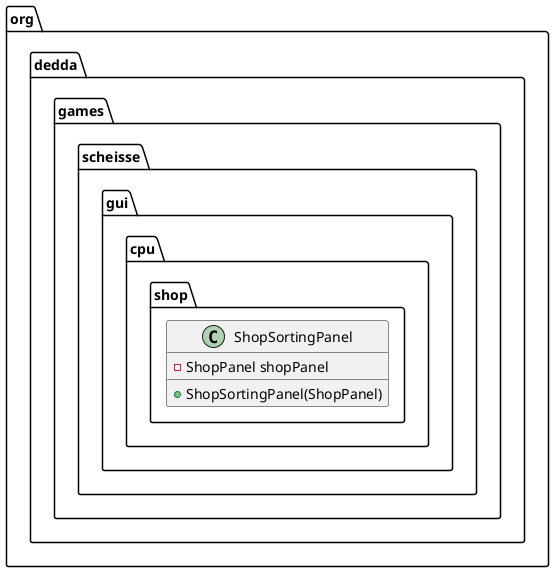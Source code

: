 @startuml
class org.dedda.games.scheisse.gui.cpu.shop.ShopSortingPanel{
    - ShopPanel shopPanel
    + ShopSortingPanel(ShopPanel)
}
@enduml